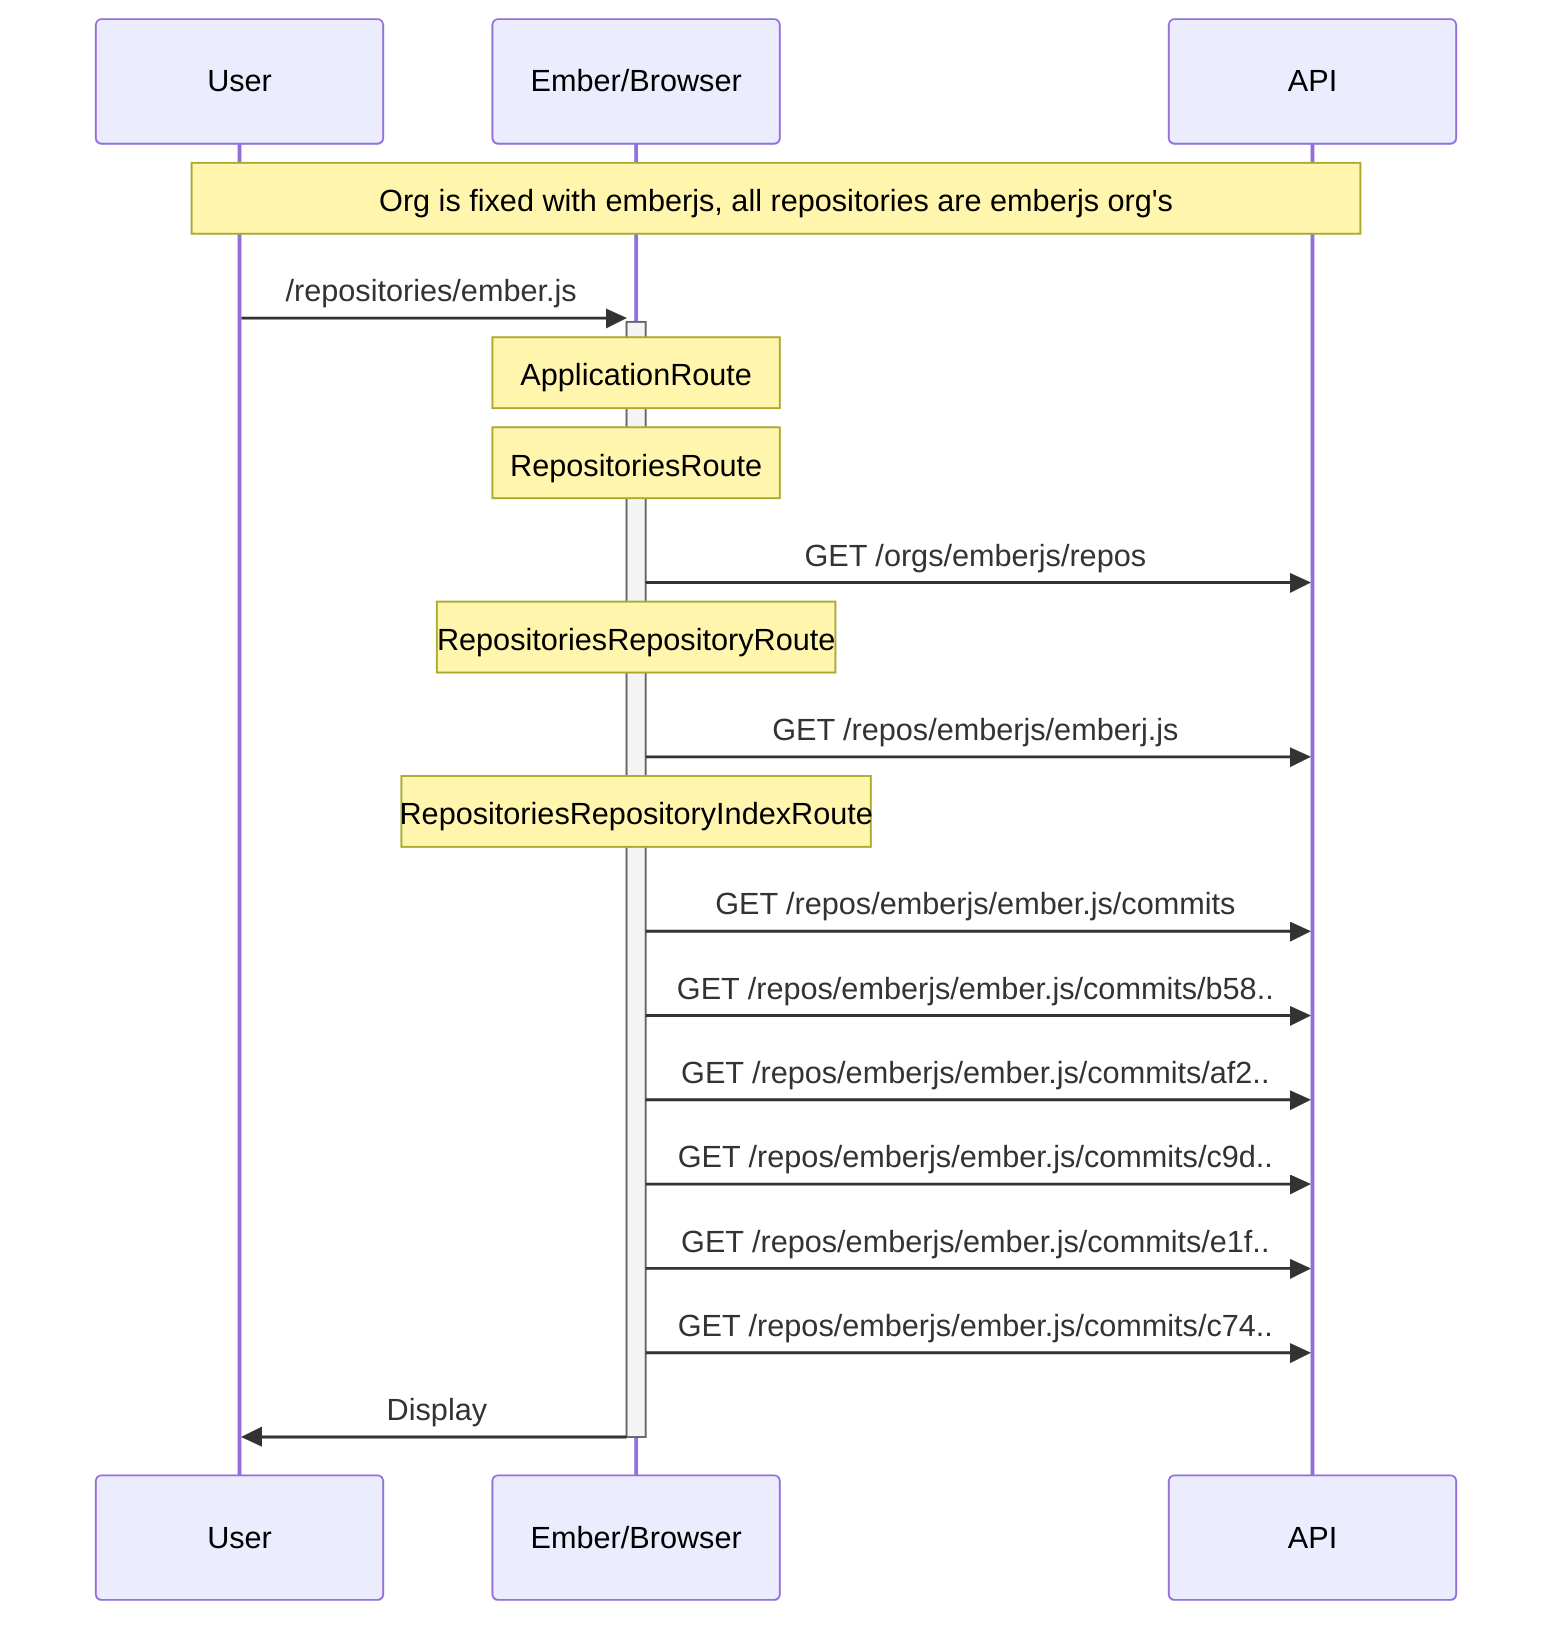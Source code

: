 sequenceDiagram
  participant User
  participant Ember/Browser
  participant API
Note over User, API: Org is fixed with emberjs, all repositories are emberjs org's
User->>+Ember/Browser: /repositories/ember.js
Note over Ember/Browser: ApplicationRoute
Note over Ember/Browser: RepositoriesRoute
Ember/Browser->>API: GET /orgs/emberjs/repos
Note over Ember/Browser: RepositoriesRepositoryRoute
Ember/Browser->>API: GET /repos/emberjs/emberj.js
Note over Ember/Browser: RepositoriesRepositoryIndexRoute
Ember/Browser->>API: GET /repos/emberjs/ember.js/commits
Ember/Browser->>API: GET /repos/emberjs/ember.js/commits/b58..
Ember/Browser->>API: GET /repos/emberjs/ember.js/commits/af2..
Ember/Browser->>API: GET /repos/emberjs/ember.js/commits/c9d..
Ember/Browser->>API: GET /repos/emberjs/ember.js/commits/e1f..
Ember/Browser->>API: GET /repos/emberjs/ember.js/commits/c74..
Ember/Browser->>-User: Display